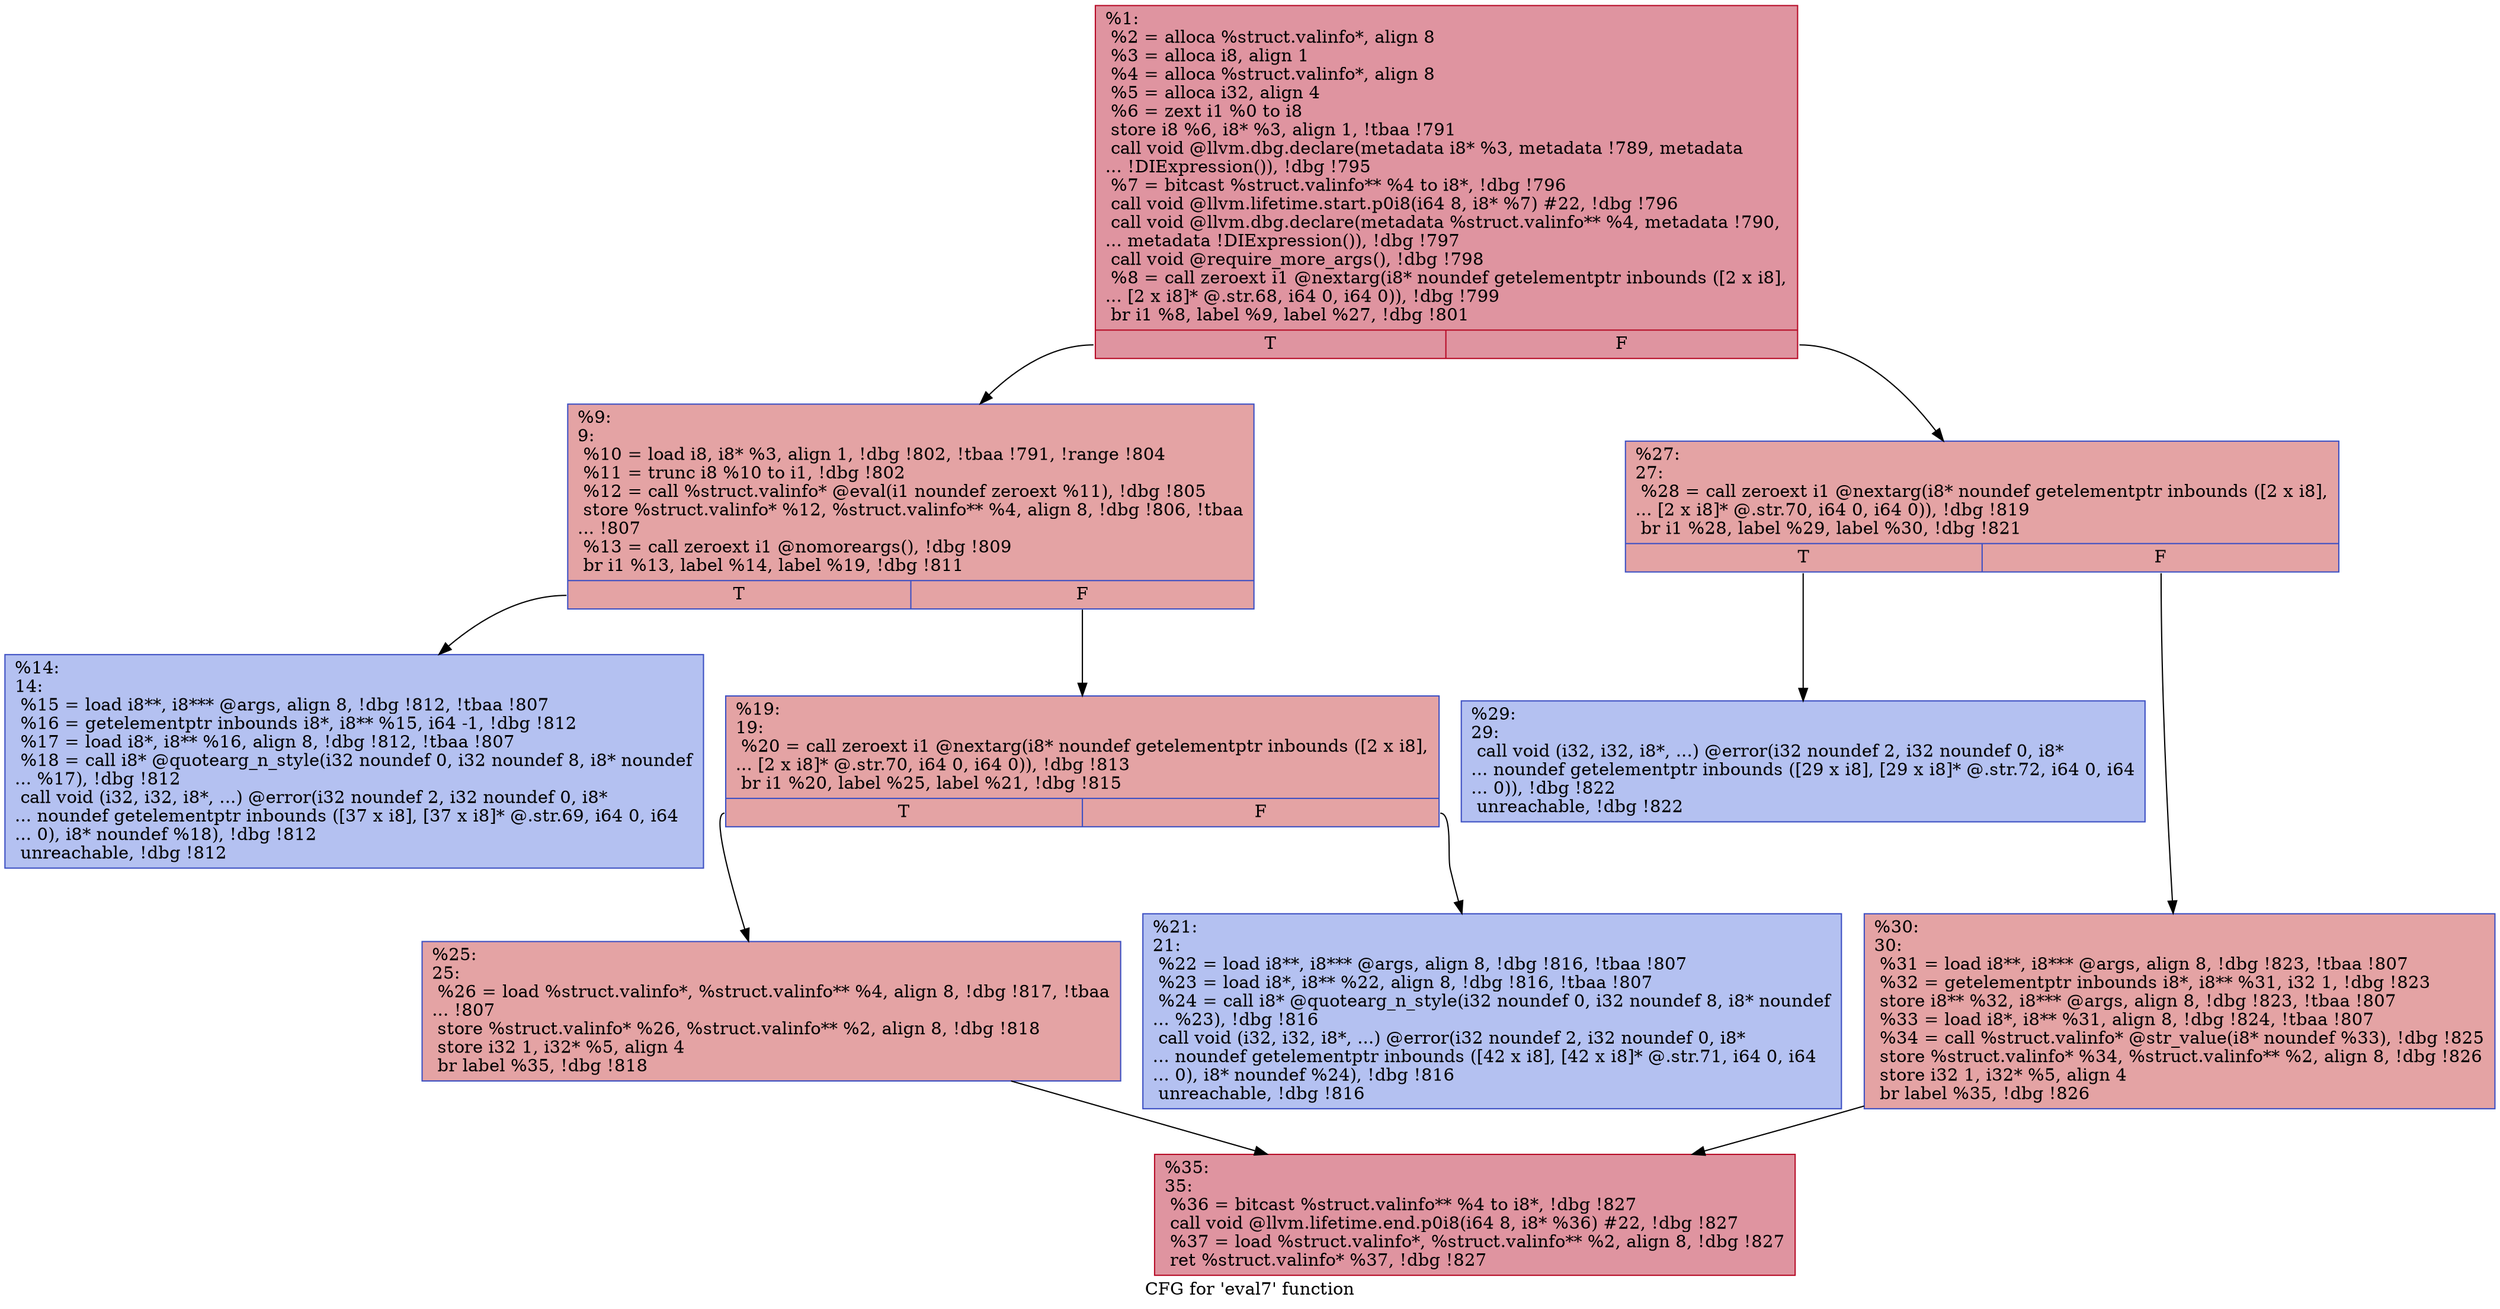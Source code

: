 digraph "CFG for 'eval7' function" {
	label="CFG for 'eval7' function";

	Node0x246c320 [shape=record,color="#b70d28ff", style=filled, fillcolor="#b70d2870",label="{%1:\l  %2 = alloca %struct.valinfo*, align 8\l  %3 = alloca i8, align 1\l  %4 = alloca %struct.valinfo*, align 8\l  %5 = alloca i32, align 4\l  %6 = zext i1 %0 to i8\l  store i8 %6, i8* %3, align 1, !tbaa !791\l  call void @llvm.dbg.declare(metadata i8* %3, metadata !789, metadata\l... !DIExpression()), !dbg !795\l  %7 = bitcast %struct.valinfo** %4 to i8*, !dbg !796\l  call void @llvm.lifetime.start.p0i8(i64 8, i8* %7) #22, !dbg !796\l  call void @llvm.dbg.declare(metadata %struct.valinfo** %4, metadata !790,\l... metadata !DIExpression()), !dbg !797\l  call void @require_more_args(), !dbg !798\l  %8 = call zeroext i1 @nextarg(i8* noundef getelementptr inbounds ([2 x i8],\l... [2 x i8]* @.str.68, i64 0, i64 0)), !dbg !799\l  br i1 %8, label %9, label %27, !dbg !801\l|{<s0>T|<s1>F}}"];
	Node0x246c320:s0 -> Node0x246c3d0;
	Node0x246c320:s1 -> Node0x246c560;
	Node0x246c3d0 [shape=record,color="#3d50c3ff", style=filled, fillcolor="#c32e3170",label="{%9:\l9:                                                \l  %10 = load i8, i8* %3, align 1, !dbg !802, !tbaa !791, !range !804\l  %11 = trunc i8 %10 to i1, !dbg !802\l  %12 = call %struct.valinfo* @eval(i1 noundef zeroext %11), !dbg !805\l  store %struct.valinfo* %12, %struct.valinfo** %4, align 8, !dbg !806, !tbaa\l... !807\l  %13 = call zeroext i1 @nomoreargs(), !dbg !809\l  br i1 %13, label %14, label %19, !dbg !811\l|{<s0>T|<s1>F}}"];
	Node0x246c3d0:s0 -> Node0x246c420;
	Node0x246c3d0:s1 -> Node0x246c470;
	Node0x246c420 [shape=record,color="#3d50c3ff", style=filled, fillcolor="#5572df70",label="{%14:\l14:                                               \l  %15 = load i8**, i8*** @args, align 8, !dbg !812, !tbaa !807\l  %16 = getelementptr inbounds i8*, i8** %15, i64 -1, !dbg !812\l  %17 = load i8*, i8** %16, align 8, !dbg !812, !tbaa !807\l  %18 = call i8* @quotearg_n_style(i32 noundef 0, i32 noundef 8, i8* noundef\l... %17), !dbg !812\l  call void (i32, i32, i8*, ...) @error(i32 noundef 2, i32 noundef 0, i8*\l... noundef getelementptr inbounds ([37 x i8], [37 x i8]* @.str.69, i64 0, i64\l... 0), i8* noundef %18), !dbg !812\l  unreachable, !dbg !812\l}"];
	Node0x246c470 [shape=record,color="#3d50c3ff", style=filled, fillcolor="#c32e3170",label="{%19:\l19:                                               \l  %20 = call zeroext i1 @nextarg(i8* noundef getelementptr inbounds ([2 x i8],\l... [2 x i8]* @.str.70, i64 0, i64 0)), !dbg !813\l  br i1 %20, label %25, label %21, !dbg !815\l|{<s0>T|<s1>F}}"];
	Node0x246c470:s0 -> Node0x246c510;
	Node0x246c470:s1 -> Node0x246c4c0;
	Node0x246c4c0 [shape=record,color="#3d50c3ff", style=filled, fillcolor="#5572df70",label="{%21:\l21:                                               \l  %22 = load i8**, i8*** @args, align 8, !dbg !816, !tbaa !807\l  %23 = load i8*, i8** %22, align 8, !dbg !816, !tbaa !807\l  %24 = call i8* @quotearg_n_style(i32 noundef 0, i32 noundef 8, i8* noundef\l... %23), !dbg !816\l  call void (i32, i32, i8*, ...) @error(i32 noundef 2, i32 noundef 0, i8*\l... noundef getelementptr inbounds ([42 x i8], [42 x i8]* @.str.71, i64 0, i64\l... 0), i8* noundef %24), !dbg !816\l  unreachable, !dbg !816\l}"];
	Node0x246c510 [shape=record,color="#3d50c3ff", style=filled, fillcolor="#c32e3170",label="{%25:\l25:                                               \l  %26 = load %struct.valinfo*, %struct.valinfo** %4, align 8, !dbg !817, !tbaa\l... !807\l  store %struct.valinfo* %26, %struct.valinfo** %2, align 8, !dbg !818\l  store i32 1, i32* %5, align 4\l  br label %35, !dbg !818\l}"];
	Node0x246c510 -> Node0x246c650;
	Node0x246c560 [shape=record,color="#3d50c3ff", style=filled, fillcolor="#c32e3170",label="{%27:\l27:                                               \l  %28 = call zeroext i1 @nextarg(i8* noundef getelementptr inbounds ([2 x i8],\l... [2 x i8]* @.str.70, i64 0, i64 0)), !dbg !819\l  br i1 %28, label %29, label %30, !dbg !821\l|{<s0>T|<s1>F}}"];
	Node0x246c560:s0 -> Node0x246c5b0;
	Node0x246c560:s1 -> Node0x246c600;
	Node0x246c5b0 [shape=record,color="#3d50c3ff", style=filled, fillcolor="#5572df70",label="{%29:\l29:                                               \l  call void (i32, i32, i8*, ...) @error(i32 noundef 2, i32 noundef 0, i8*\l... noundef getelementptr inbounds ([29 x i8], [29 x i8]* @.str.72, i64 0, i64\l... 0)), !dbg !822\l  unreachable, !dbg !822\l}"];
	Node0x246c600 [shape=record,color="#3d50c3ff", style=filled, fillcolor="#c32e3170",label="{%30:\l30:                                               \l  %31 = load i8**, i8*** @args, align 8, !dbg !823, !tbaa !807\l  %32 = getelementptr inbounds i8*, i8** %31, i32 1, !dbg !823\l  store i8** %32, i8*** @args, align 8, !dbg !823, !tbaa !807\l  %33 = load i8*, i8** %31, align 8, !dbg !824, !tbaa !807\l  %34 = call %struct.valinfo* @str_value(i8* noundef %33), !dbg !825\l  store %struct.valinfo* %34, %struct.valinfo** %2, align 8, !dbg !826\l  store i32 1, i32* %5, align 4\l  br label %35, !dbg !826\l}"];
	Node0x246c600 -> Node0x246c650;
	Node0x246c650 [shape=record,color="#b70d28ff", style=filled, fillcolor="#b70d2870",label="{%35:\l35:                                               \l  %36 = bitcast %struct.valinfo** %4 to i8*, !dbg !827\l  call void @llvm.lifetime.end.p0i8(i64 8, i8* %36) #22, !dbg !827\l  %37 = load %struct.valinfo*, %struct.valinfo** %2, align 8, !dbg !827\l  ret %struct.valinfo* %37, !dbg !827\l}"];
}
